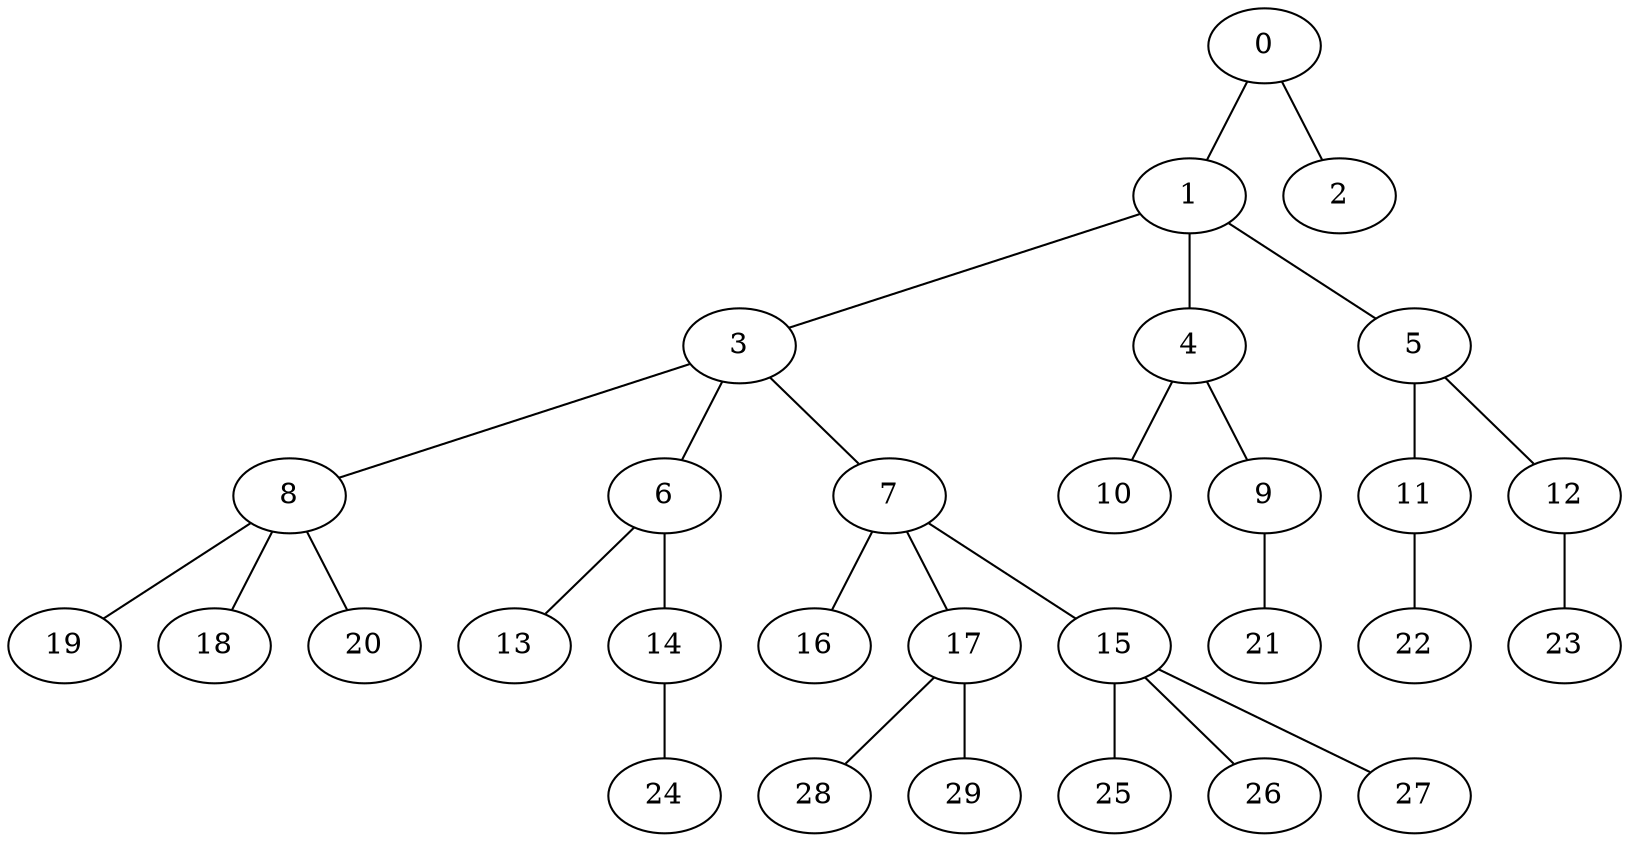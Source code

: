 
graph graphname {
    0 -- 1
0 -- 2
1 -- 3
1 -- 4
1 -- 5
3 -- 8
3 -- 6
3 -- 7
4 -- 10
4 -- 9
5 -- 11
5 -- 12
6 -- 13
6 -- 14
7 -- 16
7 -- 17
7 -- 15
8 -- 19
8 -- 18
8 -- 20
9 -- 21
11 -- 22
12 -- 23
14 -- 24
15 -- 25
15 -- 26
15 -- 27
17 -- 28
17 -- 29

}
